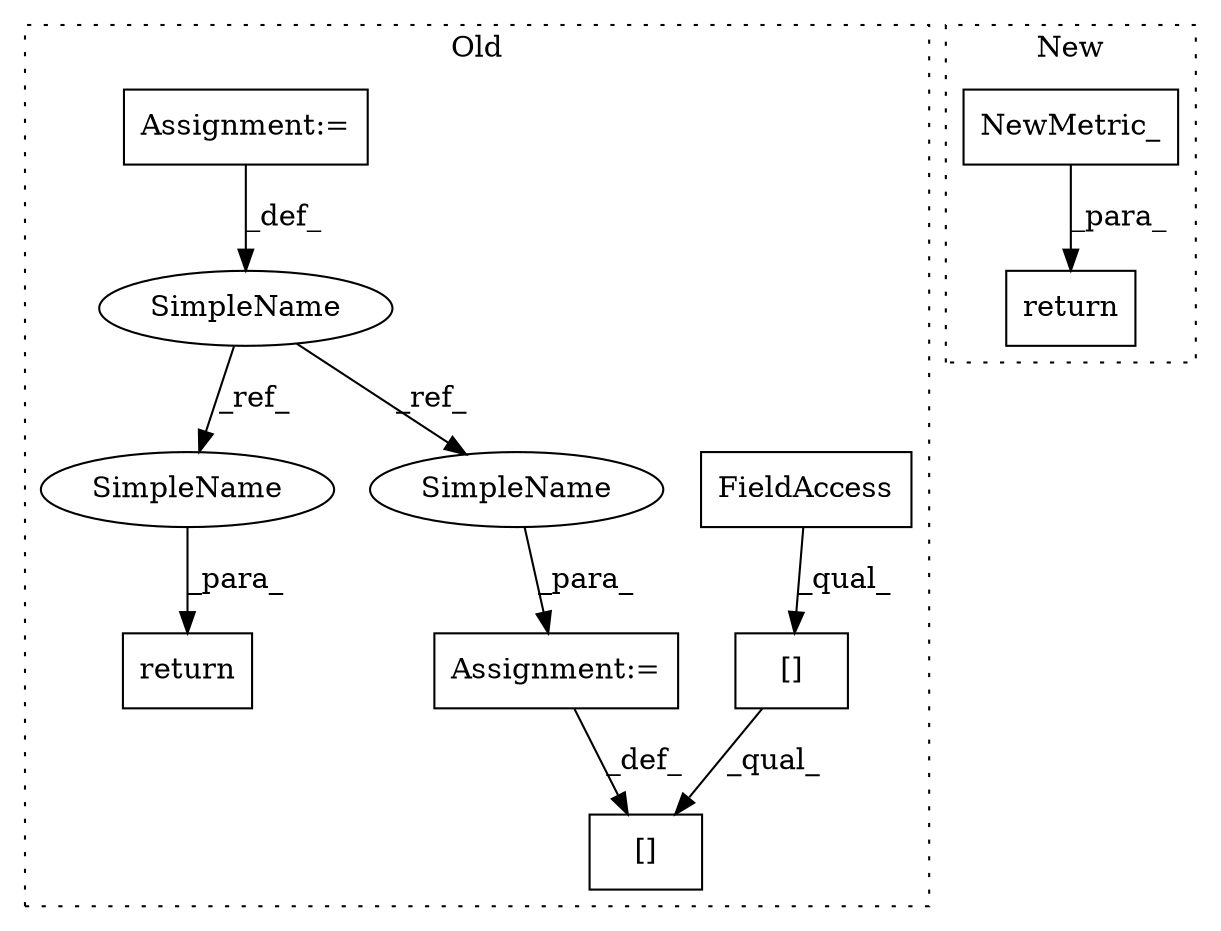 digraph G {
subgraph cluster0 {
1 [label="[]" a="2" s="1972,1988" l="13,1" shape="box"];
3 [label="FieldAccess" a="22" s="1972" l="12" shape="box"];
4 [label="[]" a="2" s="1972,1994" l="18,1" shape="box"];
5 [label="Assignment:=" a="7" s="1995" l="1" shape="box"];
6 [label="SimpleName" a="42" s="1938" l="6" shape="ellipse"];
7 [label="return" a="41" s="2008" l="7" shape="box"];
8 [label="Assignment:=" a="7" s="1944" l="1" shape="box"];
10 [label="SimpleName" a="42" s="2015" l="6" shape="ellipse"];
11 [label="SimpleName" a="42" s="1996" l="6" shape="ellipse"];
label = "Old";
style="dotted";
}
subgraph cluster1 {
2 [label="NewMetric_" a="32" s="1883,1914" l="11,1" shape="box"];
9 [label="return" a="41" s="1871" l="7" shape="box"];
label = "New";
style="dotted";
}
1 -> 4 [label="_qual_"];
2 -> 9 [label="_para_"];
3 -> 1 [label="_qual_"];
5 -> 4 [label="_def_"];
6 -> 10 [label="_ref_"];
6 -> 11 [label="_ref_"];
8 -> 6 [label="_def_"];
10 -> 7 [label="_para_"];
11 -> 5 [label="_para_"];
}